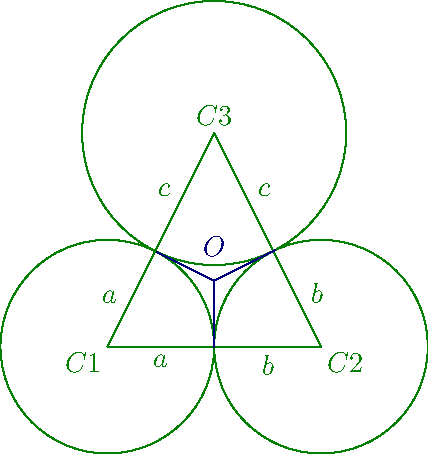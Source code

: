 settings.outformat = "png";
defaultpen(fontsize(14pt));
import geometry;

size(8cm);

pair a = (0,4);
pair b = (-2,0);
pair c = (2,0);
triangle t = triangle(a,b,c);
draw(t, 0.5*green);
path c1 = circle((-2,0), 2);
path c2 = circle((2,0), 2);
draw(c1, 0.5*green);
draw(c2, 0.5*green);
path c3 = circle((0,4), sqrt(20)- 2);
draw(c3, 0.5*green);
label("$C1$", b, align=SW, 0.5*green);
label("$C2$", c, align=SE, 0.5*green);
label("$C3$", a, align=N, 0.5*green);
label("$a$", midpoint(line(b, (0,0))), align=S, 0.5*green);
label("$b$", midpoint(line(c, (0,0))), align=S, 0.5*green);
label("$a$", midpoint(line(b, (-1.414,1.414))), align=NW, 0.5*green);
label("$b$", midpoint(line(c, (1.414,1.414))), align=NE, 0.5*green);
label("$c$", midpoint(line(a, (-1.414,1.414))), align=NW, 0.5*green);
label("$c$", midpoint(line(a, (1.414,1.414))), align=NE, 0.5*green);
line l1 = perpendicular(intersectionpoint(c1,c3), line(a, b));
line l2 = perpendicular(intersectionpoint(c2,c3), line(a, c));
line l3 = perpendicular((0,0), line(b, c));
pair o = intersectionpoint(l1,l2);
draw(intersectionpoint(c1,c3) -- o, 0.5*blue);
draw(intersectionpoint(c2,c3) -- o, 0.5*blue);
draw(intersectionpoint(c1,c2) -- o, 0.5*blue);
label("$O$", o + (0,0.3), align=N, 0.5*blue);

